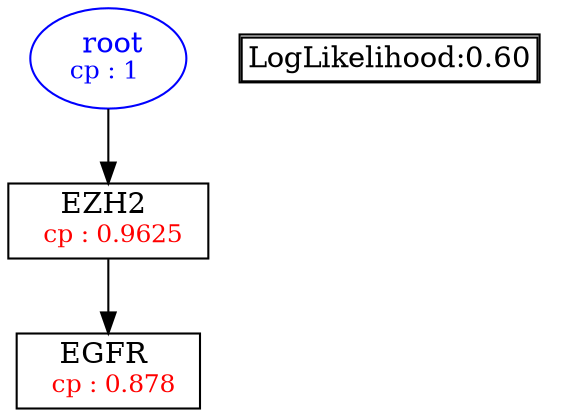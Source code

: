 digraph tree {
    "root" [label=<<font color='Blue'> root</font><br/><font color='Blue' POINT-SIZE='12'>cp : 1 </font>>, shape=oval, color=Blue];
    "S2" [label =<EZH2 <br/> <font color='Red' POINT-SIZE='12'> cp : 0.9625 </font>>, shape=box];
    "S1" [label =<EGFR <br/> <font color='Red' POINT-SIZE='12'> cp : 0.878 </font>>, shape=box];
    "root" -> "S2";
    "S2" -> "S1";

    node[shape=plaintext]
    fontsize="10"
    struct1 [label=
    <<TABLE BORDER="1" CELLBORDER="1" CELLSPACING="0" >
    <TR><TD ALIGN="LEFT">LogLikelihood:0.60</TD></TR>
    </TABLE>>];

}
